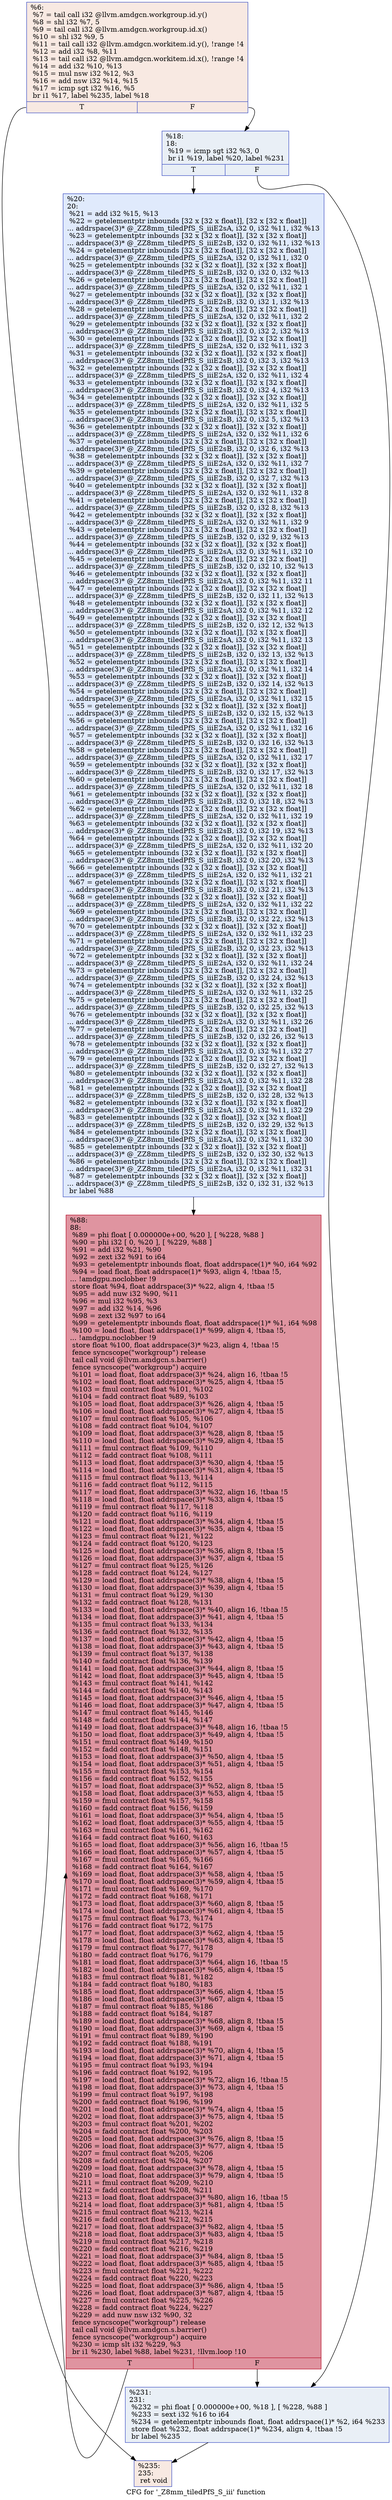 digraph "CFG for '_Z8mm_tiledPfS_S_iii' function" {
	label="CFG for '_Z8mm_tiledPfS_S_iii' function";

	Node0x533e000 [shape=record,color="#3d50c3ff", style=filled, fillcolor="#efcebd70",label="{%6:\l  %7 = tail call i32 @llvm.amdgcn.workgroup.id.y()\l  %8 = shl i32 %7, 5\l  %9 = tail call i32 @llvm.amdgcn.workgroup.id.x()\l  %10 = shl i32 %9, 5\l  %11 = tail call i32 @llvm.amdgcn.workitem.id.y(), !range !4\l  %12 = add i32 %8, %11\l  %13 = tail call i32 @llvm.amdgcn.workitem.id.x(), !range !4\l  %14 = add i32 %10, %13\l  %15 = mul nsw i32 %12, %3\l  %16 = add nsw i32 %14, %15\l  %17 = icmp sgt i32 %16, %5\l  br i1 %17, label %235, label %18\l|{<s0>T|<s1>F}}"];
	Node0x533e000:s0 -> Node0x5340490;
	Node0x533e000:s1 -> Node0x5340520;
	Node0x5340520 [shape=record,color="#3d50c3ff", style=filled, fillcolor="#cedaeb70",label="{%18:\l18:                                               \l  %19 = icmp sgt i32 %3, 0\l  br i1 %19, label %20, label %231\l|{<s0>T|<s1>F}}"];
	Node0x5340520:s0 -> Node0x5340720;
	Node0x5340520:s1 -> Node0x5340770;
	Node0x5340720 [shape=record,color="#3d50c3ff", style=filled, fillcolor="#b9d0f970",label="{%20:\l20:                                               \l  %21 = add i32 %15, %13\l  %22 = getelementptr inbounds [32 x [32 x float]], [32 x [32 x float]]\l... addrspace(3)* @_ZZ8mm_tiledPfS_S_iiiE2sA, i32 0, i32 %11, i32 %13\l  %23 = getelementptr inbounds [32 x [32 x float]], [32 x [32 x float]]\l... addrspace(3)* @_ZZ8mm_tiledPfS_S_iiiE2sB, i32 0, i32 %11, i32 %13\l  %24 = getelementptr inbounds [32 x [32 x float]], [32 x [32 x float]]\l... addrspace(3)* @_ZZ8mm_tiledPfS_S_iiiE2sA, i32 0, i32 %11, i32 0\l  %25 = getelementptr inbounds [32 x [32 x float]], [32 x [32 x float]]\l... addrspace(3)* @_ZZ8mm_tiledPfS_S_iiiE2sB, i32 0, i32 0, i32 %13\l  %26 = getelementptr inbounds [32 x [32 x float]], [32 x [32 x float]]\l... addrspace(3)* @_ZZ8mm_tiledPfS_S_iiiE2sA, i32 0, i32 %11, i32 1\l  %27 = getelementptr inbounds [32 x [32 x float]], [32 x [32 x float]]\l... addrspace(3)* @_ZZ8mm_tiledPfS_S_iiiE2sB, i32 0, i32 1, i32 %13\l  %28 = getelementptr inbounds [32 x [32 x float]], [32 x [32 x float]]\l... addrspace(3)* @_ZZ8mm_tiledPfS_S_iiiE2sA, i32 0, i32 %11, i32 2\l  %29 = getelementptr inbounds [32 x [32 x float]], [32 x [32 x float]]\l... addrspace(3)* @_ZZ8mm_tiledPfS_S_iiiE2sB, i32 0, i32 2, i32 %13\l  %30 = getelementptr inbounds [32 x [32 x float]], [32 x [32 x float]]\l... addrspace(3)* @_ZZ8mm_tiledPfS_S_iiiE2sA, i32 0, i32 %11, i32 3\l  %31 = getelementptr inbounds [32 x [32 x float]], [32 x [32 x float]]\l... addrspace(3)* @_ZZ8mm_tiledPfS_S_iiiE2sB, i32 0, i32 3, i32 %13\l  %32 = getelementptr inbounds [32 x [32 x float]], [32 x [32 x float]]\l... addrspace(3)* @_ZZ8mm_tiledPfS_S_iiiE2sA, i32 0, i32 %11, i32 4\l  %33 = getelementptr inbounds [32 x [32 x float]], [32 x [32 x float]]\l... addrspace(3)* @_ZZ8mm_tiledPfS_S_iiiE2sB, i32 0, i32 4, i32 %13\l  %34 = getelementptr inbounds [32 x [32 x float]], [32 x [32 x float]]\l... addrspace(3)* @_ZZ8mm_tiledPfS_S_iiiE2sA, i32 0, i32 %11, i32 5\l  %35 = getelementptr inbounds [32 x [32 x float]], [32 x [32 x float]]\l... addrspace(3)* @_ZZ8mm_tiledPfS_S_iiiE2sB, i32 0, i32 5, i32 %13\l  %36 = getelementptr inbounds [32 x [32 x float]], [32 x [32 x float]]\l... addrspace(3)* @_ZZ8mm_tiledPfS_S_iiiE2sA, i32 0, i32 %11, i32 6\l  %37 = getelementptr inbounds [32 x [32 x float]], [32 x [32 x float]]\l... addrspace(3)* @_ZZ8mm_tiledPfS_S_iiiE2sB, i32 0, i32 6, i32 %13\l  %38 = getelementptr inbounds [32 x [32 x float]], [32 x [32 x float]]\l... addrspace(3)* @_ZZ8mm_tiledPfS_S_iiiE2sA, i32 0, i32 %11, i32 7\l  %39 = getelementptr inbounds [32 x [32 x float]], [32 x [32 x float]]\l... addrspace(3)* @_ZZ8mm_tiledPfS_S_iiiE2sB, i32 0, i32 7, i32 %13\l  %40 = getelementptr inbounds [32 x [32 x float]], [32 x [32 x float]]\l... addrspace(3)* @_ZZ8mm_tiledPfS_S_iiiE2sA, i32 0, i32 %11, i32 8\l  %41 = getelementptr inbounds [32 x [32 x float]], [32 x [32 x float]]\l... addrspace(3)* @_ZZ8mm_tiledPfS_S_iiiE2sB, i32 0, i32 8, i32 %13\l  %42 = getelementptr inbounds [32 x [32 x float]], [32 x [32 x float]]\l... addrspace(3)* @_ZZ8mm_tiledPfS_S_iiiE2sA, i32 0, i32 %11, i32 9\l  %43 = getelementptr inbounds [32 x [32 x float]], [32 x [32 x float]]\l... addrspace(3)* @_ZZ8mm_tiledPfS_S_iiiE2sB, i32 0, i32 9, i32 %13\l  %44 = getelementptr inbounds [32 x [32 x float]], [32 x [32 x float]]\l... addrspace(3)* @_ZZ8mm_tiledPfS_S_iiiE2sA, i32 0, i32 %11, i32 10\l  %45 = getelementptr inbounds [32 x [32 x float]], [32 x [32 x float]]\l... addrspace(3)* @_ZZ8mm_tiledPfS_S_iiiE2sB, i32 0, i32 10, i32 %13\l  %46 = getelementptr inbounds [32 x [32 x float]], [32 x [32 x float]]\l... addrspace(3)* @_ZZ8mm_tiledPfS_S_iiiE2sA, i32 0, i32 %11, i32 11\l  %47 = getelementptr inbounds [32 x [32 x float]], [32 x [32 x float]]\l... addrspace(3)* @_ZZ8mm_tiledPfS_S_iiiE2sB, i32 0, i32 11, i32 %13\l  %48 = getelementptr inbounds [32 x [32 x float]], [32 x [32 x float]]\l... addrspace(3)* @_ZZ8mm_tiledPfS_S_iiiE2sA, i32 0, i32 %11, i32 12\l  %49 = getelementptr inbounds [32 x [32 x float]], [32 x [32 x float]]\l... addrspace(3)* @_ZZ8mm_tiledPfS_S_iiiE2sB, i32 0, i32 12, i32 %13\l  %50 = getelementptr inbounds [32 x [32 x float]], [32 x [32 x float]]\l... addrspace(3)* @_ZZ8mm_tiledPfS_S_iiiE2sA, i32 0, i32 %11, i32 13\l  %51 = getelementptr inbounds [32 x [32 x float]], [32 x [32 x float]]\l... addrspace(3)* @_ZZ8mm_tiledPfS_S_iiiE2sB, i32 0, i32 13, i32 %13\l  %52 = getelementptr inbounds [32 x [32 x float]], [32 x [32 x float]]\l... addrspace(3)* @_ZZ8mm_tiledPfS_S_iiiE2sA, i32 0, i32 %11, i32 14\l  %53 = getelementptr inbounds [32 x [32 x float]], [32 x [32 x float]]\l... addrspace(3)* @_ZZ8mm_tiledPfS_S_iiiE2sB, i32 0, i32 14, i32 %13\l  %54 = getelementptr inbounds [32 x [32 x float]], [32 x [32 x float]]\l... addrspace(3)* @_ZZ8mm_tiledPfS_S_iiiE2sA, i32 0, i32 %11, i32 15\l  %55 = getelementptr inbounds [32 x [32 x float]], [32 x [32 x float]]\l... addrspace(3)* @_ZZ8mm_tiledPfS_S_iiiE2sB, i32 0, i32 15, i32 %13\l  %56 = getelementptr inbounds [32 x [32 x float]], [32 x [32 x float]]\l... addrspace(3)* @_ZZ8mm_tiledPfS_S_iiiE2sA, i32 0, i32 %11, i32 16\l  %57 = getelementptr inbounds [32 x [32 x float]], [32 x [32 x float]]\l... addrspace(3)* @_ZZ8mm_tiledPfS_S_iiiE2sB, i32 0, i32 16, i32 %13\l  %58 = getelementptr inbounds [32 x [32 x float]], [32 x [32 x float]]\l... addrspace(3)* @_ZZ8mm_tiledPfS_S_iiiE2sA, i32 0, i32 %11, i32 17\l  %59 = getelementptr inbounds [32 x [32 x float]], [32 x [32 x float]]\l... addrspace(3)* @_ZZ8mm_tiledPfS_S_iiiE2sB, i32 0, i32 17, i32 %13\l  %60 = getelementptr inbounds [32 x [32 x float]], [32 x [32 x float]]\l... addrspace(3)* @_ZZ8mm_tiledPfS_S_iiiE2sA, i32 0, i32 %11, i32 18\l  %61 = getelementptr inbounds [32 x [32 x float]], [32 x [32 x float]]\l... addrspace(3)* @_ZZ8mm_tiledPfS_S_iiiE2sB, i32 0, i32 18, i32 %13\l  %62 = getelementptr inbounds [32 x [32 x float]], [32 x [32 x float]]\l... addrspace(3)* @_ZZ8mm_tiledPfS_S_iiiE2sA, i32 0, i32 %11, i32 19\l  %63 = getelementptr inbounds [32 x [32 x float]], [32 x [32 x float]]\l... addrspace(3)* @_ZZ8mm_tiledPfS_S_iiiE2sB, i32 0, i32 19, i32 %13\l  %64 = getelementptr inbounds [32 x [32 x float]], [32 x [32 x float]]\l... addrspace(3)* @_ZZ8mm_tiledPfS_S_iiiE2sA, i32 0, i32 %11, i32 20\l  %65 = getelementptr inbounds [32 x [32 x float]], [32 x [32 x float]]\l... addrspace(3)* @_ZZ8mm_tiledPfS_S_iiiE2sB, i32 0, i32 20, i32 %13\l  %66 = getelementptr inbounds [32 x [32 x float]], [32 x [32 x float]]\l... addrspace(3)* @_ZZ8mm_tiledPfS_S_iiiE2sA, i32 0, i32 %11, i32 21\l  %67 = getelementptr inbounds [32 x [32 x float]], [32 x [32 x float]]\l... addrspace(3)* @_ZZ8mm_tiledPfS_S_iiiE2sB, i32 0, i32 21, i32 %13\l  %68 = getelementptr inbounds [32 x [32 x float]], [32 x [32 x float]]\l... addrspace(3)* @_ZZ8mm_tiledPfS_S_iiiE2sA, i32 0, i32 %11, i32 22\l  %69 = getelementptr inbounds [32 x [32 x float]], [32 x [32 x float]]\l... addrspace(3)* @_ZZ8mm_tiledPfS_S_iiiE2sB, i32 0, i32 22, i32 %13\l  %70 = getelementptr inbounds [32 x [32 x float]], [32 x [32 x float]]\l... addrspace(3)* @_ZZ8mm_tiledPfS_S_iiiE2sA, i32 0, i32 %11, i32 23\l  %71 = getelementptr inbounds [32 x [32 x float]], [32 x [32 x float]]\l... addrspace(3)* @_ZZ8mm_tiledPfS_S_iiiE2sB, i32 0, i32 23, i32 %13\l  %72 = getelementptr inbounds [32 x [32 x float]], [32 x [32 x float]]\l... addrspace(3)* @_ZZ8mm_tiledPfS_S_iiiE2sA, i32 0, i32 %11, i32 24\l  %73 = getelementptr inbounds [32 x [32 x float]], [32 x [32 x float]]\l... addrspace(3)* @_ZZ8mm_tiledPfS_S_iiiE2sB, i32 0, i32 24, i32 %13\l  %74 = getelementptr inbounds [32 x [32 x float]], [32 x [32 x float]]\l... addrspace(3)* @_ZZ8mm_tiledPfS_S_iiiE2sA, i32 0, i32 %11, i32 25\l  %75 = getelementptr inbounds [32 x [32 x float]], [32 x [32 x float]]\l... addrspace(3)* @_ZZ8mm_tiledPfS_S_iiiE2sB, i32 0, i32 25, i32 %13\l  %76 = getelementptr inbounds [32 x [32 x float]], [32 x [32 x float]]\l... addrspace(3)* @_ZZ8mm_tiledPfS_S_iiiE2sA, i32 0, i32 %11, i32 26\l  %77 = getelementptr inbounds [32 x [32 x float]], [32 x [32 x float]]\l... addrspace(3)* @_ZZ8mm_tiledPfS_S_iiiE2sB, i32 0, i32 26, i32 %13\l  %78 = getelementptr inbounds [32 x [32 x float]], [32 x [32 x float]]\l... addrspace(3)* @_ZZ8mm_tiledPfS_S_iiiE2sA, i32 0, i32 %11, i32 27\l  %79 = getelementptr inbounds [32 x [32 x float]], [32 x [32 x float]]\l... addrspace(3)* @_ZZ8mm_tiledPfS_S_iiiE2sB, i32 0, i32 27, i32 %13\l  %80 = getelementptr inbounds [32 x [32 x float]], [32 x [32 x float]]\l... addrspace(3)* @_ZZ8mm_tiledPfS_S_iiiE2sA, i32 0, i32 %11, i32 28\l  %81 = getelementptr inbounds [32 x [32 x float]], [32 x [32 x float]]\l... addrspace(3)* @_ZZ8mm_tiledPfS_S_iiiE2sB, i32 0, i32 28, i32 %13\l  %82 = getelementptr inbounds [32 x [32 x float]], [32 x [32 x float]]\l... addrspace(3)* @_ZZ8mm_tiledPfS_S_iiiE2sA, i32 0, i32 %11, i32 29\l  %83 = getelementptr inbounds [32 x [32 x float]], [32 x [32 x float]]\l... addrspace(3)* @_ZZ8mm_tiledPfS_S_iiiE2sB, i32 0, i32 29, i32 %13\l  %84 = getelementptr inbounds [32 x [32 x float]], [32 x [32 x float]]\l... addrspace(3)* @_ZZ8mm_tiledPfS_S_iiiE2sA, i32 0, i32 %11, i32 30\l  %85 = getelementptr inbounds [32 x [32 x float]], [32 x [32 x float]]\l... addrspace(3)* @_ZZ8mm_tiledPfS_S_iiiE2sB, i32 0, i32 30, i32 %13\l  %86 = getelementptr inbounds [32 x [32 x float]], [32 x [32 x float]]\l... addrspace(3)* @_ZZ8mm_tiledPfS_S_iiiE2sA, i32 0, i32 %11, i32 31\l  %87 = getelementptr inbounds [32 x [32 x float]], [32 x [32 x float]]\l... addrspace(3)* @_ZZ8mm_tiledPfS_S_iiiE2sB, i32 0, i32 31, i32 %13\l  br label %88\l}"];
	Node0x5340720 -> Node0x5344bd0;
	Node0x5344bd0 [shape=record,color="#b70d28ff", style=filled, fillcolor="#b70d2870",label="{%88:\l88:                                               \l  %89 = phi float [ 0.000000e+00, %20 ], [ %228, %88 ]\l  %90 = phi i32 [ 0, %20 ], [ %229, %88 ]\l  %91 = add i32 %21, %90\l  %92 = zext i32 %91 to i64\l  %93 = getelementptr inbounds float, float addrspace(1)* %0, i64 %92\l  %94 = load float, float addrspace(1)* %93, align 4, !tbaa !5,\l... !amdgpu.noclobber !9\l  store float %94, float addrspace(3)* %22, align 4, !tbaa !5\l  %95 = add nuw i32 %90, %11\l  %96 = mul i32 %95, %3\l  %97 = add i32 %14, %96\l  %98 = zext i32 %97 to i64\l  %99 = getelementptr inbounds float, float addrspace(1)* %1, i64 %98\l  %100 = load float, float addrspace(1)* %99, align 4, !tbaa !5,\l... !amdgpu.noclobber !9\l  store float %100, float addrspace(3)* %23, align 4, !tbaa !5\l  fence syncscope(\"workgroup\") release\l  tail call void @llvm.amdgcn.s.barrier()\l  fence syncscope(\"workgroup\") acquire\l  %101 = load float, float addrspace(3)* %24, align 16, !tbaa !5\l  %102 = load float, float addrspace(3)* %25, align 4, !tbaa !5\l  %103 = fmul contract float %101, %102\l  %104 = fadd contract float %89, %103\l  %105 = load float, float addrspace(3)* %26, align 4, !tbaa !5\l  %106 = load float, float addrspace(3)* %27, align 4, !tbaa !5\l  %107 = fmul contract float %105, %106\l  %108 = fadd contract float %104, %107\l  %109 = load float, float addrspace(3)* %28, align 8, !tbaa !5\l  %110 = load float, float addrspace(3)* %29, align 4, !tbaa !5\l  %111 = fmul contract float %109, %110\l  %112 = fadd contract float %108, %111\l  %113 = load float, float addrspace(3)* %30, align 4, !tbaa !5\l  %114 = load float, float addrspace(3)* %31, align 4, !tbaa !5\l  %115 = fmul contract float %113, %114\l  %116 = fadd contract float %112, %115\l  %117 = load float, float addrspace(3)* %32, align 16, !tbaa !5\l  %118 = load float, float addrspace(3)* %33, align 4, !tbaa !5\l  %119 = fmul contract float %117, %118\l  %120 = fadd contract float %116, %119\l  %121 = load float, float addrspace(3)* %34, align 4, !tbaa !5\l  %122 = load float, float addrspace(3)* %35, align 4, !tbaa !5\l  %123 = fmul contract float %121, %122\l  %124 = fadd contract float %120, %123\l  %125 = load float, float addrspace(3)* %36, align 8, !tbaa !5\l  %126 = load float, float addrspace(3)* %37, align 4, !tbaa !5\l  %127 = fmul contract float %125, %126\l  %128 = fadd contract float %124, %127\l  %129 = load float, float addrspace(3)* %38, align 4, !tbaa !5\l  %130 = load float, float addrspace(3)* %39, align 4, !tbaa !5\l  %131 = fmul contract float %129, %130\l  %132 = fadd contract float %128, %131\l  %133 = load float, float addrspace(3)* %40, align 16, !tbaa !5\l  %134 = load float, float addrspace(3)* %41, align 4, !tbaa !5\l  %135 = fmul contract float %133, %134\l  %136 = fadd contract float %132, %135\l  %137 = load float, float addrspace(3)* %42, align 4, !tbaa !5\l  %138 = load float, float addrspace(3)* %43, align 4, !tbaa !5\l  %139 = fmul contract float %137, %138\l  %140 = fadd contract float %136, %139\l  %141 = load float, float addrspace(3)* %44, align 8, !tbaa !5\l  %142 = load float, float addrspace(3)* %45, align 4, !tbaa !5\l  %143 = fmul contract float %141, %142\l  %144 = fadd contract float %140, %143\l  %145 = load float, float addrspace(3)* %46, align 4, !tbaa !5\l  %146 = load float, float addrspace(3)* %47, align 4, !tbaa !5\l  %147 = fmul contract float %145, %146\l  %148 = fadd contract float %144, %147\l  %149 = load float, float addrspace(3)* %48, align 16, !tbaa !5\l  %150 = load float, float addrspace(3)* %49, align 4, !tbaa !5\l  %151 = fmul contract float %149, %150\l  %152 = fadd contract float %148, %151\l  %153 = load float, float addrspace(3)* %50, align 4, !tbaa !5\l  %154 = load float, float addrspace(3)* %51, align 4, !tbaa !5\l  %155 = fmul contract float %153, %154\l  %156 = fadd contract float %152, %155\l  %157 = load float, float addrspace(3)* %52, align 8, !tbaa !5\l  %158 = load float, float addrspace(3)* %53, align 4, !tbaa !5\l  %159 = fmul contract float %157, %158\l  %160 = fadd contract float %156, %159\l  %161 = load float, float addrspace(3)* %54, align 4, !tbaa !5\l  %162 = load float, float addrspace(3)* %55, align 4, !tbaa !5\l  %163 = fmul contract float %161, %162\l  %164 = fadd contract float %160, %163\l  %165 = load float, float addrspace(3)* %56, align 16, !tbaa !5\l  %166 = load float, float addrspace(3)* %57, align 4, !tbaa !5\l  %167 = fmul contract float %165, %166\l  %168 = fadd contract float %164, %167\l  %169 = load float, float addrspace(3)* %58, align 4, !tbaa !5\l  %170 = load float, float addrspace(3)* %59, align 4, !tbaa !5\l  %171 = fmul contract float %169, %170\l  %172 = fadd contract float %168, %171\l  %173 = load float, float addrspace(3)* %60, align 8, !tbaa !5\l  %174 = load float, float addrspace(3)* %61, align 4, !tbaa !5\l  %175 = fmul contract float %173, %174\l  %176 = fadd contract float %172, %175\l  %177 = load float, float addrspace(3)* %62, align 4, !tbaa !5\l  %178 = load float, float addrspace(3)* %63, align 4, !tbaa !5\l  %179 = fmul contract float %177, %178\l  %180 = fadd contract float %176, %179\l  %181 = load float, float addrspace(3)* %64, align 16, !tbaa !5\l  %182 = load float, float addrspace(3)* %65, align 4, !tbaa !5\l  %183 = fmul contract float %181, %182\l  %184 = fadd contract float %180, %183\l  %185 = load float, float addrspace(3)* %66, align 4, !tbaa !5\l  %186 = load float, float addrspace(3)* %67, align 4, !tbaa !5\l  %187 = fmul contract float %185, %186\l  %188 = fadd contract float %184, %187\l  %189 = load float, float addrspace(3)* %68, align 8, !tbaa !5\l  %190 = load float, float addrspace(3)* %69, align 4, !tbaa !5\l  %191 = fmul contract float %189, %190\l  %192 = fadd contract float %188, %191\l  %193 = load float, float addrspace(3)* %70, align 4, !tbaa !5\l  %194 = load float, float addrspace(3)* %71, align 4, !tbaa !5\l  %195 = fmul contract float %193, %194\l  %196 = fadd contract float %192, %195\l  %197 = load float, float addrspace(3)* %72, align 16, !tbaa !5\l  %198 = load float, float addrspace(3)* %73, align 4, !tbaa !5\l  %199 = fmul contract float %197, %198\l  %200 = fadd contract float %196, %199\l  %201 = load float, float addrspace(3)* %74, align 4, !tbaa !5\l  %202 = load float, float addrspace(3)* %75, align 4, !tbaa !5\l  %203 = fmul contract float %201, %202\l  %204 = fadd contract float %200, %203\l  %205 = load float, float addrspace(3)* %76, align 8, !tbaa !5\l  %206 = load float, float addrspace(3)* %77, align 4, !tbaa !5\l  %207 = fmul contract float %205, %206\l  %208 = fadd contract float %204, %207\l  %209 = load float, float addrspace(3)* %78, align 4, !tbaa !5\l  %210 = load float, float addrspace(3)* %79, align 4, !tbaa !5\l  %211 = fmul contract float %209, %210\l  %212 = fadd contract float %208, %211\l  %213 = load float, float addrspace(3)* %80, align 16, !tbaa !5\l  %214 = load float, float addrspace(3)* %81, align 4, !tbaa !5\l  %215 = fmul contract float %213, %214\l  %216 = fadd contract float %212, %215\l  %217 = load float, float addrspace(3)* %82, align 4, !tbaa !5\l  %218 = load float, float addrspace(3)* %83, align 4, !tbaa !5\l  %219 = fmul contract float %217, %218\l  %220 = fadd contract float %216, %219\l  %221 = load float, float addrspace(3)* %84, align 8, !tbaa !5\l  %222 = load float, float addrspace(3)* %85, align 4, !tbaa !5\l  %223 = fmul contract float %221, %222\l  %224 = fadd contract float %220, %223\l  %225 = load float, float addrspace(3)* %86, align 4, !tbaa !5\l  %226 = load float, float addrspace(3)* %87, align 4, !tbaa !5\l  %227 = fmul contract float %225, %226\l  %228 = fadd contract float %224, %227\l  %229 = add nuw nsw i32 %90, 32\l  fence syncscope(\"workgroup\") release\l  tail call void @llvm.amdgcn.s.barrier()\l  fence syncscope(\"workgroup\") acquire\l  %230 = icmp slt i32 %229, %3\l  br i1 %230, label %88, label %231, !llvm.loop !10\l|{<s0>T|<s1>F}}"];
	Node0x5344bd0:s0 -> Node0x5344bd0;
	Node0x5344bd0:s1 -> Node0x5340770;
	Node0x5340770 [shape=record,color="#3d50c3ff", style=filled, fillcolor="#cedaeb70",label="{%231:\l231:                                              \l  %232 = phi float [ 0.000000e+00, %18 ], [ %228, %88 ]\l  %233 = sext i32 %16 to i64\l  %234 = getelementptr inbounds float, float addrspace(1)* %2, i64 %233\l  store float %232, float addrspace(1)* %234, align 4, !tbaa !5\l  br label %235\l}"];
	Node0x5340770 -> Node0x5340490;
	Node0x5340490 [shape=record,color="#3d50c3ff", style=filled, fillcolor="#efcebd70",label="{%235:\l235:                                              \l  ret void\l}"];
}
